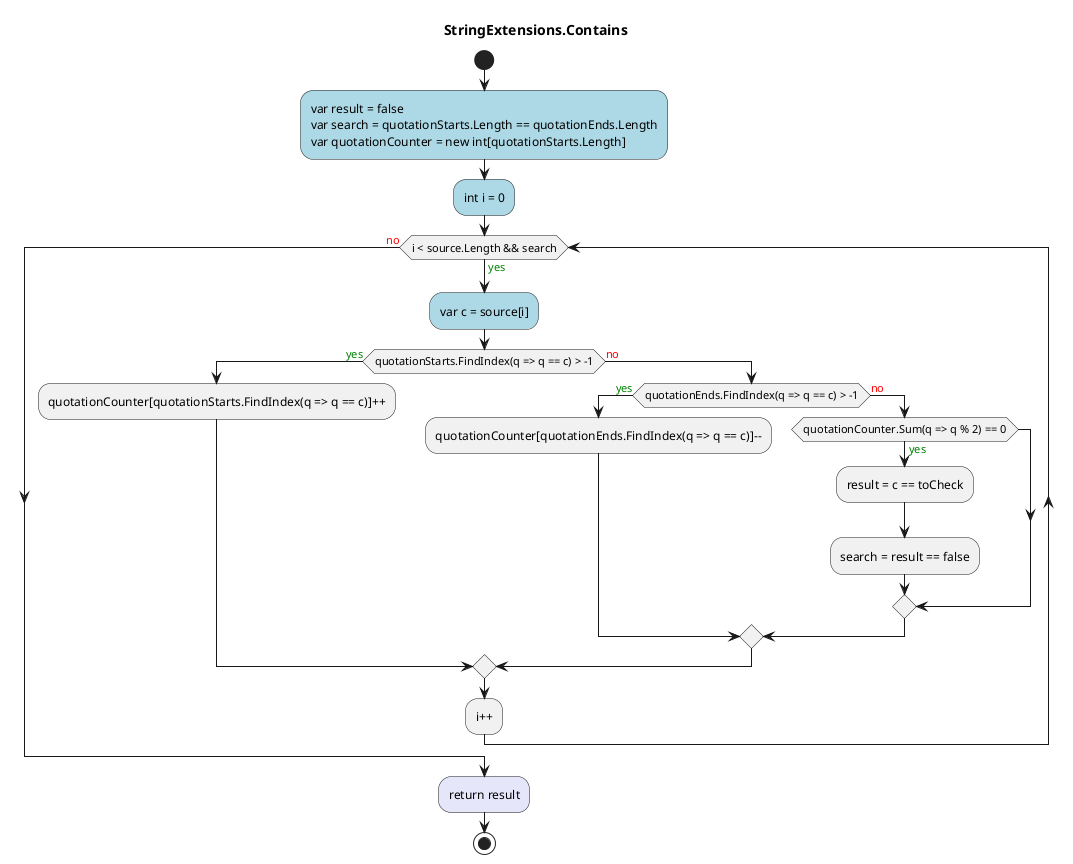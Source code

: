 @startuml StringExtensions.Contains
title StringExtensions.Contains
start
#LightBlue:var result = false
var search = quotationStarts.Length == quotationEnds.Length
var quotationCounter = new int[quotationStarts.Length];
#LightBlue:int i = 0;
while (i < source.Length && search) is (<color:green>yes)
    #LightBlue:var c = source[i];
    if (quotationStarts.FindIndex(q => q == c) > -1) then (<color:green>yes)
        :quotationCounter[quotationStarts.FindIndex(q => q == c)]++;
      else (<color:red>no)
        if (quotationEnds.FindIndex(q => q == c) > -1) then (<color:green>yes)
            :quotationCounter[quotationEnds.FindIndex(q => q == c)]--;
          else (<color:red>no)
            if (quotationCounter.Sum(q => q % 2) == 0) then (<color:green>yes)
                :result = c == toCheck;
                :search = result == false;
            endif
        endif
    endif
:i++;
endwhile (<color:red>no)
#Lavender:return result;
stop
@enduml
